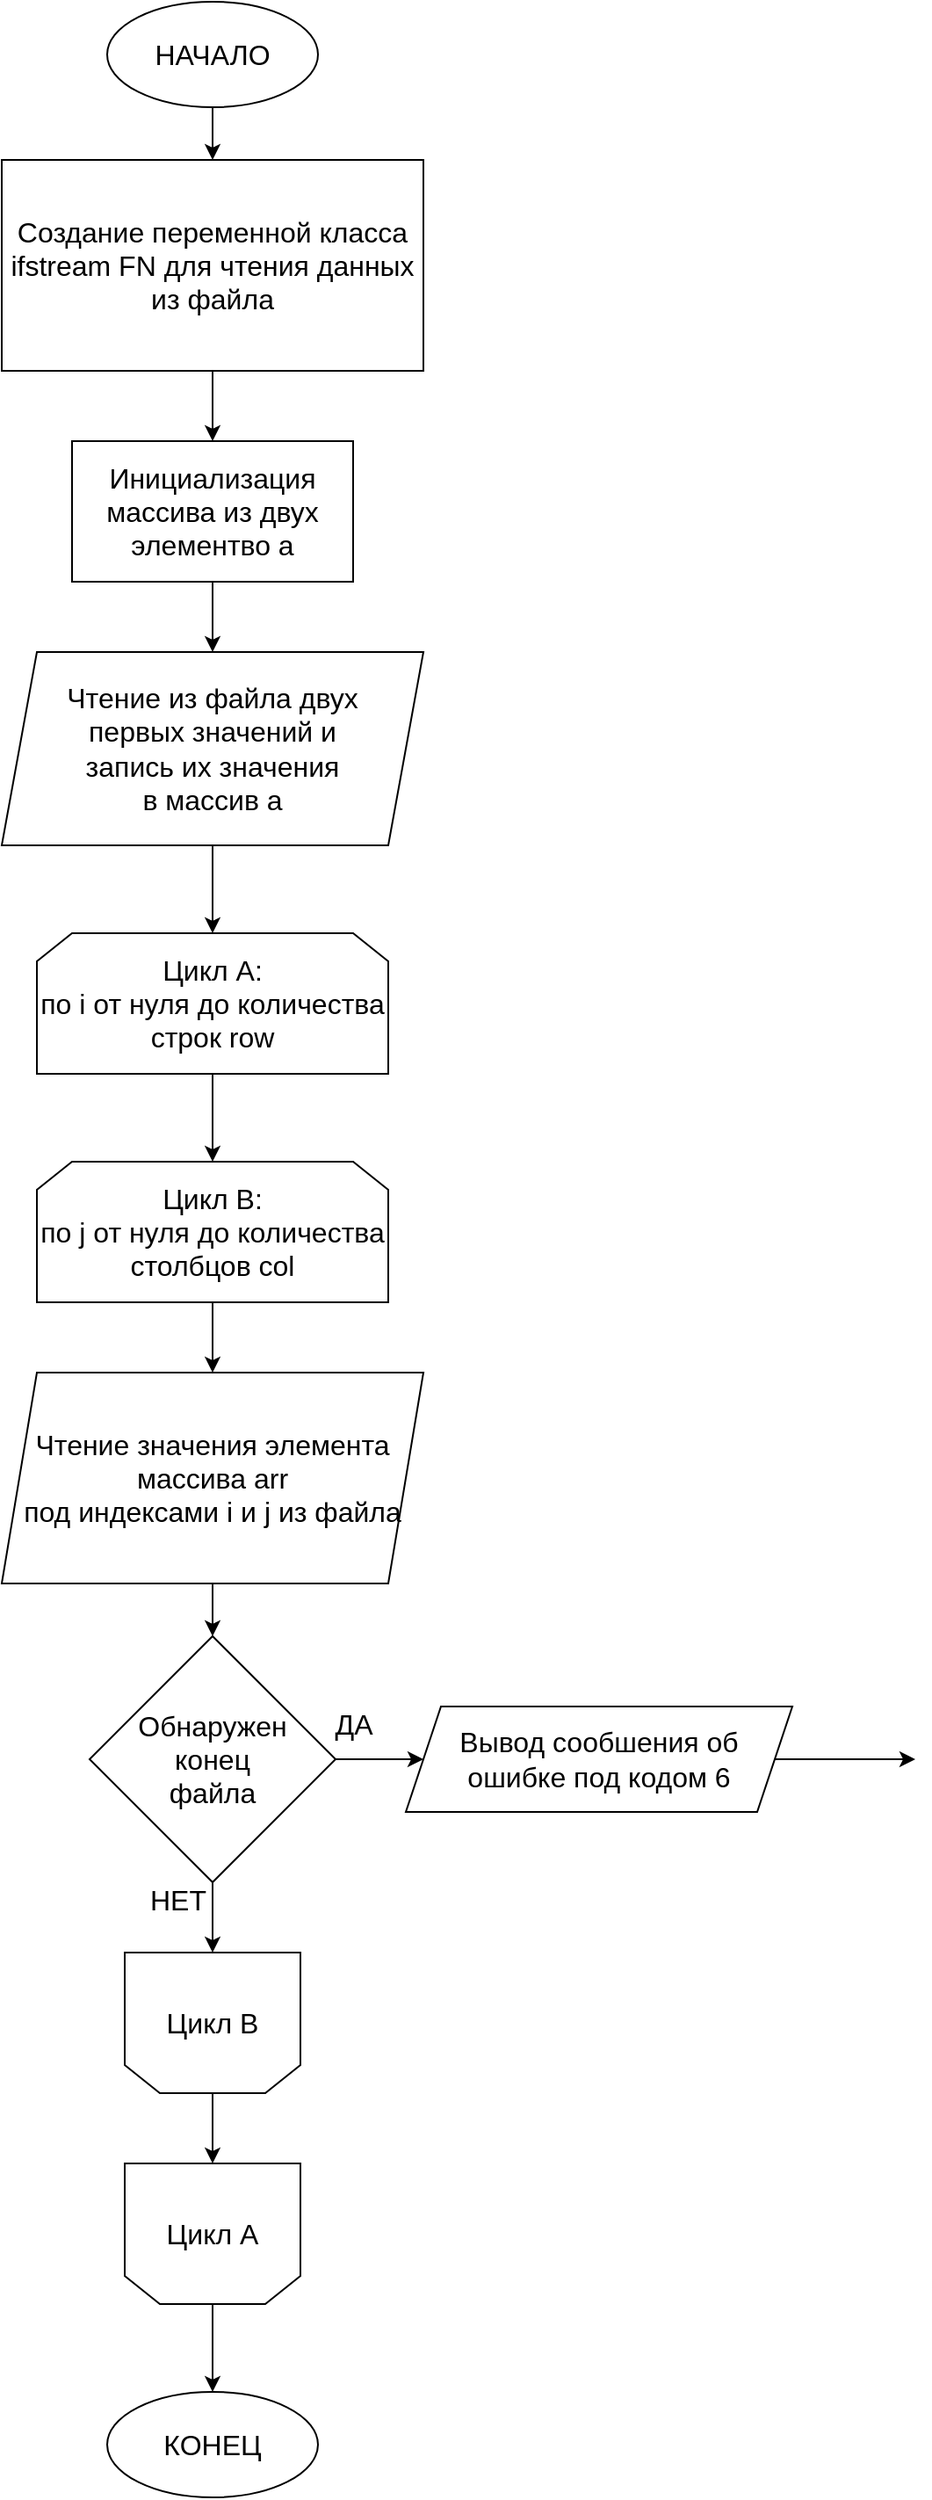 <mxfile version="16.5.1" type="device"><diagram id="XRR-WLnGZdrcMNDozeeU" name="Страница 1"><mxGraphModel dx="1102" dy="857" grid="1" gridSize="10" guides="1" tooltips="1" connect="1" arrows="1" fold="1" page="1" pageScale="1" pageWidth="1200" pageHeight="1920" math="0" shadow="0"><root><mxCell id="0"/><mxCell id="1" parent="0"/><mxCell id="swaxIMBD6sjZFMPCxxAM-3" style="edgeStyle=orthogonalEdgeStyle;rounded=0;orthogonalLoop=1;jettySize=auto;html=1;entryX=0.5;entryY=0;entryDx=0;entryDy=0;fontSize=16;" edge="1" parent="1" source="swaxIMBD6sjZFMPCxxAM-1" target="swaxIMBD6sjZFMPCxxAM-2"><mxGeometry relative="1" as="geometry"/></mxCell><mxCell id="swaxIMBD6sjZFMPCxxAM-1" value="&lt;font style=&quot;font-size: 16px&quot;&gt;НАЧАЛО&lt;/font&gt;" style="ellipse;whiteSpace=wrap;html=1;" vertex="1" parent="1"><mxGeometry x="430" y="30" width="120" height="60" as="geometry"/></mxCell><mxCell id="swaxIMBD6sjZFMPCxxAM-5" value="" style="edgeStyle=orthogonalEdgeStyle;rounded=0;orthogonalLoop=1;jettySize=auto;html=1;fontSize=16;" edge="1" parent="1" source="swaxIMBD6sjZFMPCxxAM-2" target="swaxIMBD6sjZFMPCxxAM-4"><mxGeometry relative="1" as="geometry"/></mxCell><mxCell id="swaxIMBD6sjZFMPCxxAM-2" value="Создание переменной класса ifstream FN для чтения данных из файла" style="rounded=0;whiteSpace=wrap;html=1;fontSize=16;" vertex="1" parent="1"><mxGeometry x="370" y="120" width="240" height="120" as="geometry"/></mxCell><mxCell id="swaxIMBD6sjZFMPCxxAM-7" style="edgeStyle=orthogonalEdgeStyle;rounded=0;orthogonalLoop=1;jettySize=auto;html=1;entryX=0.5;entryY=0;entryDx=0;entryDy=0;fontSize=16;" edge="1" parent="1" source="swaxIMBD6sjZFMPCxxAM-4" target="swaxIMBD6sjZFMPCxxAM-6"><mxGeometry relative="1" as="geometry"/></mxCell><mxCell id="swaxIMBD6sjZFMPCxxAM-4" value="Инициализация массива из двух элементво a" style="whiteSpace=wrap;html=1;fontSize=16;rounded=0;" vertex="1" parent="1"><mxGeometry x="410" y="280" width="160" height="80" as="geometry"/></mxCell><mxCell id="swaxIMBD6sjZFMPCxxAM-9" style="edgeStyle=orthogonalEdgeStyle;rounded=0;orthogonalLoop=1;jettySize=auto;html=1;entryX=0.5;entryY=0;entryDx=0;entryDy=0;fontSize=16;" edge="1" parent="1" source="swaxIMBD6sjZFMPCxxAM-6" target="swaxIMBD6sjZFMPCxxAM-8"><mxGeometry relative="1" as="geometry"/></mxCell><mxCell id="swaxIMBD6sjZFMPCxxAM-6" value="Чтение из файла двух &lt;br&gt;первых значений и &lt;br&gt;запись их значения &lt;br&gt;в массив a" style="shape=parallelogram;perimeter=parallelogramPerimeter;whiteSpace=wrap;html=1;fixedSize=1;fontSize=16;" vertex="1" parent="1"><mxGeometry x="370" y="400" width="240" height="110" as="geometry"/></mxCell><mxCell id="swaxIMBD6sjZFMPCxxAM-11" value="" style="edgeStyle=orthogonalEdgeStyle;rounded=0;orthogonalLoop=1;jettySize=auto;html=1;fontSize=16;" edge="1" parent="1" source="swaxIMBD6sjZFMPCxxAM-8" target="swaxIMBD6sjZFMPCxxAM-10"><mxGeometry relative="1" as="geometry"/></mxCell><mxCell id="swaxIMBD6sjZFMPCxxAM-8" value="Цикл А:&lt;br&gt;по i от нуля до количества строк row" style="shape=loopLimit;whiteSpace=wrap;html=1;fontSize=16;" vertex="1" parent="1"><mxGeometry x="390" y="560" width="200" height="80" as="geometry"/></mxCell><mxCell id="swaxIMBD6sjZFMPCxxAM-13" style="edgeStyle=orthogonalEdgeStyle;rounded=0;orthogonalLoop=1;jettySize=auto;html=1;entryX=0.5;entryY=0;entryDx=0;entryDy=0;fontSize=16;" edge="1" parent="1" source="swaxIMBD6sjZFMPCxxAM-10" target="swaxIMBD6sjZFMPCxxAM-12"><mxGeometry relative="1" as="geometry"/></mxCell><mxCell id="swaxIMBD6sjZFMPCxxAM-10" value="Цикл В:&lt;br&gt;по j от нуля до количества столбцов col" style="shape=loopLimit;whiteSpace=wrap;html=1;fontSize=16;" vertex="1" parent="1"><mxGeometry x="390" y="690" width="200" height="80" as="geometry"/></mxCell><mxCell id="swaxIMBD6sjZFMPCxxAM-15" style="edgeStyle=orthogonalEdgeStyle;rounded=0;orthogonalLoop=1;jettySize=auto;html=1;entryX=0.5;entryY=0;entryDx=0;entryDy=0;fontSize=16;" edge="1" parent="1" source="swaxIMBD6sjZFMPCxxAM-12" target="swaxIMBD6sjZFMPCxxAM-14"><mxGeometry relative="1" as="geometry"/></mxCell><mxCell id="swaxIMBD6sjZFMPCxxAM-12" value="Чтение значения элемента массива arr &lt;br&gt;под индексами i и j из файла" style="shape=parallelogram;perimeter=parallelogramPerimeter;whiteSpace=wrap;html=1;fixedSize=1;fontSize=16;" vertex="1" parent="1"><mxGeometry x="370" y="810" width="240" height="120" as="geometry"/></mxCell><mxCell id="swaxIMBD6sjZFMPCxxAM-19" style="edgeStyle=orthogonalEdgeStyle;rounded=0;orthogonalLoop=1;jettySize=auto;html=1;entryX=0;entryY=0.5;entryDx=0;entryDy=0;fontSize=16;" edge="1" parent="1" source="swaxIMBD6sjZFMPCxxAM-14" target="swaxIMBD6sjZFMPCxxAM-16"><mxGeometry relative="1" as="geometry"/></mxCell><mxCell id="swaxIMBD6sjZFMPCxxAM-22" style="edgeStyle=orthogonalEdgeStyle;rounded=0;orthogonalLoop=1;jettySize=auto;html=1;entryX=0.5;entryY=1;entryDx=0;entryDy=0;fontSize=16;" edge="1" parent="1" source="swaxIMBD6sjZFMPCxxAM-14" target="swaxIMBD6sjZFMPCxxAM-21"><mxGeometry relative="1" as="geometry"/></mxCell><mxCell id="swaxIMBD6sjZFMPCxxAM-14" value="Обнаружен &lt;br&gt;конец &lt;br&gt;файла" style="rhombus;whiteSpace=wrap;html=1;fontSize=16;" vertex="1" parent="1"><mxGeometry x="420" y="960" width="140" height="140" as="geometry"/></mxCell><mxCell id="swaxIMBD6sjZFMPCxxAM-18" value="" style="edgeStyle=orthogonalEdgeStyle;rounded=0;orthogonalLoop=1;jettySize=auto;html=1;fontSize=16;" edge="1" parent="1" source="swaxIMBD6sjZFMPCxxAM-16"><mxGeometry relative="1" as="geometry"><mxPoint x="890" y="1030" as="targetPoint"/></mxGeometry></mxCell><mxCell id="swaxIMBD6sjZFMPCxxAM-16" value="Вывод сообшения об ошибке под кодом 6" style="shape=parallelogram;perimeter=parallelogramPerimeter;whiteSpace=wrap;html=1;fixedSize=1;fontSize=16;" vertex="1" parent="1"><mxGeometry x="600" y="1000" width="220" height="60" as="geometry"/></mxCell><mxCell id="swaxIMBD6sjZFMPCxxAM-20" value="ДА" style="text;html=1;align=center;verticalAlign=middle;resizable=0;points=[];autosize=1;strokeColor=none;fillColor=none;fontSize=16;" vertex="1" parent="1"><mxGeometry x="550" y="1000" width="40" height="20" as="geometry"/></mxCell><mxCell id="swaxIMBD6sjZFMPCxxAM-24" value="" style="edgeStyle=orthogonalEdgeStyle;rounded=0;orthogonalLoop=1;jettySize=auto;html=1;fontSize=16;" edge="1" parent="1" source="swaxIMBD6sjZFMPCxxAM-21" target="swaxIMBD6sjZFMPCxxAM-23"><mxGeometry relative="1" as="geometry"/></mxCell><mxCell id="swaxIMBD6sjZFMPCxxAM-21" value="Цикл В" style="shape=loopLimit;whiteSpace=wrap;html=1;fontSize=16;direction=west;" vertex="1" parent="1"><mxGeometry x="440" y="1140" width="100" height="80" as="geometry"/></mxCell><mxCell id="swaxIMBD6sjZFMPCxxAM-26" value="" style="edgeStyle=orthogonalEdgeStyle;rounded=0;orthogonalLoop=1;jettySize=auto;html=1;fontSize=16;" edge="1" parent="1" source="swaxIMBD6sjZFMPCxxAM-23" target="swaxIMBD6sjZFMPCxxAM-25"><mxGeometry relative="1" as="geometry"/></mxCell><mxCell id="swaxIMBD6sjZFMPCxxAM-23" value="Цикл А" style="shape=loopLimit;whiteSpace=wrap;html=1;fontSize=16;direction=west;" vertex="1" parent="1"><mxGeometry x="440" y="1260" width="100" height="80" as="geometry"/></mxCell><mxCell id="swaxIMBD6sjZFMPCxxAM-25" value="КОНЕЦ" style="ellipse;whiteSpace=wrap;html=1;fontSize=16;" vertex="1" parent="1"><mxGeometry x="430" y="1390" width="120" height="60" as="geometry"/></mxCell><mxCell id="swaxIMBD6sjZFMPCxxAM-27" value="НЕТ" style="text;html=1;align=center;verticalAlign=middle;resizable=0;points=[];autosize=1;strokeColor=none;fillColor=none;fontSize=16;" vertex="1" parent="1"><mxGeometry x="445" y="1100" width="50" height="20" as="geometry"/></mxCell></root></mxGraphModel></diagram></mxfile>